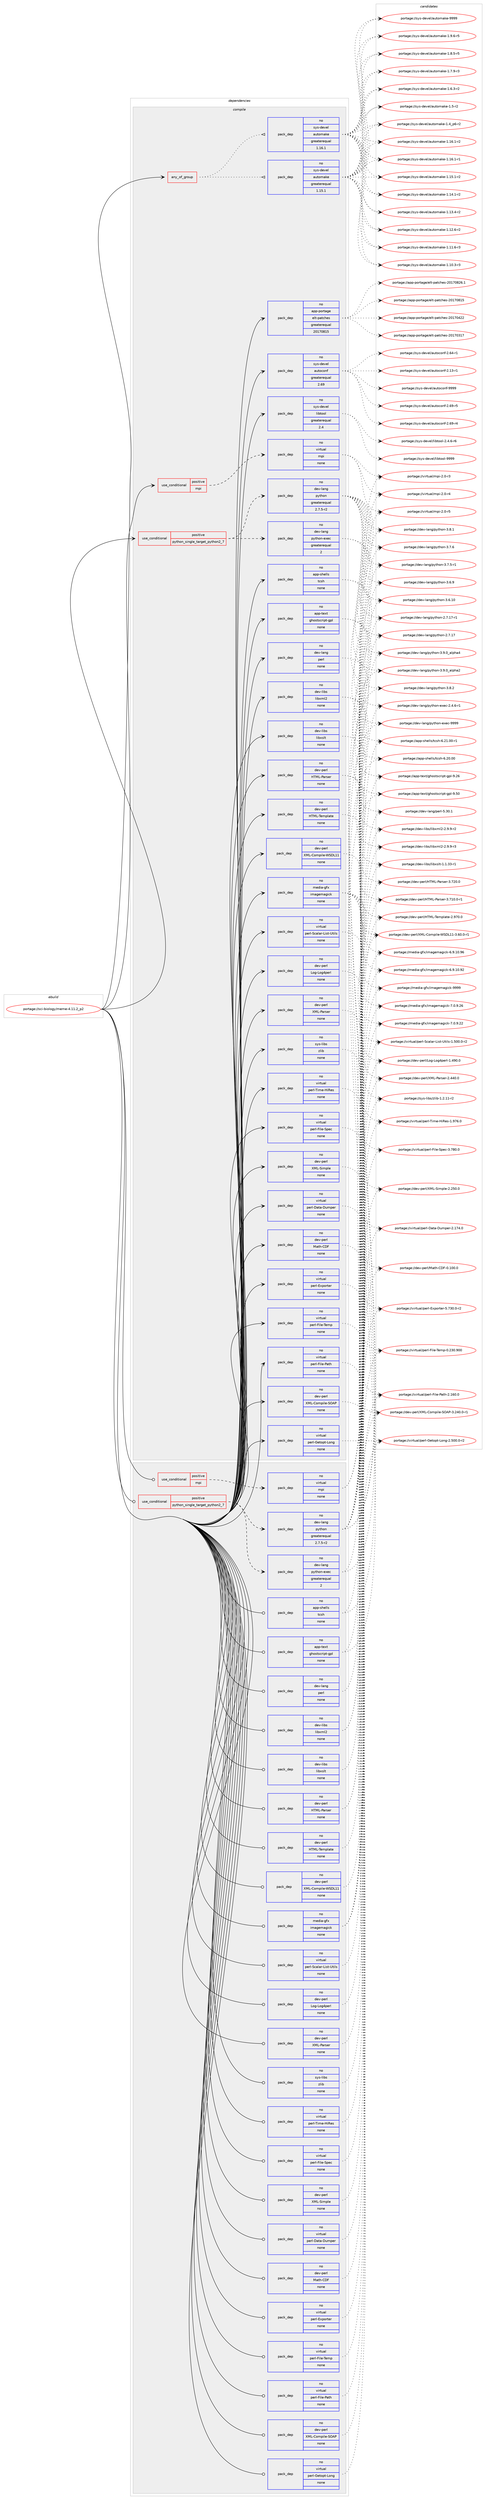 digraph prolog {

# *************
# Graph options
# *************

newrank=true;
concentrate=true;
compound=true;
graph [rankdir=LR,fontname=Helvetica,fontsize=10,ranksep=1.5];#, ranksep=2.5, nodesep=0.2];
edge  [arrowhead=vee];
node  [fontname=Helvetica,fontsize=10];

# **********
# The ebuild
# **********

subgraph cluster_leftcol {
color=gray;
rank=same;
label=<<i>ebuild</i>>;
id [label="portage://sci-biology/meme-4.11.2_p2", color=red, width=4, href="../sci-biology/meme-4.11.2_p2.svg"];
}

# ****************
# The dependencies
# ****************

subgraph cluster_midcol {
color=gray;
label=<<i>dependencies</i>>;
subgraph cluster_compile {
fillcolor="#eeeeee";
style=filled;
label=<<i>compile</i>>;
subgraph any1168 {
dependency56947 [label=<<TABLE BORDER="0" CELLBORDER="1" CELLSPACING="0" CELLPADDING="4"><TR><TD CELLPADDING="10">any_of_group</TD></TR></TABLE>>, shape=none, color=red];subgraph pack44080 {
dependency56948 [label=<<TABLE BORDER="0" CELLBORDER="1" CELLSPACING="0" CELLPADDING="4" WIDTH="220"><TR><TD ROWSPAN="6" CELLPADDING="30">pack_dep</TD></TR><TR><TD WIDTH="110">no</TD></TR><TR><TD>sys-devel</TD></TR><TR><TD>automake</TD></TR><TR><TD>greaterequal</TD></TR><TR><TD>1.16.1</TD></TR></TABLE>>, shape=none, color=blue];
}
dependency56947:e -> dependency56948:w [weight=20,style="dotted",arrowhead="oinv"];
subgraph pack44081 {
dependency56949 [label=<<TABLE BORDER="0" CELLBORDER="1" CELLSPACING="0" CELLPADDING="4" WIDTH="220"><TR><TD ROWSPAN="6" CELLPADDING="30">pack_dep</TD></TR><TR><TD WIDTH="110">no</TD></TR><TR><TD>sys-devel</TD></TR><TR><TD>automake</TD></TR><TR><TD>greaterequal</TD></TR><TR><TD>1.15.1</TD></TR></TABLE>>, shape=none, color=blue];
}
dependency56947:e -> dependency56949:w [weight=20,style="dotted",arrowhead="oinv"];
}
id:e -> dependency56947:w [weight=20,style="solid",arrowhead="vee"];
subgraph cond11644 {
dependency56950 [label=<<TABLE BORDER="0" CELLBORDER="1" CELLSPACING="0" CELLPADDING="4"><TR><TD ROWSPAN="3" CELLPADDING="10">use_conditional</TD></TR><TR><TD>positive</TD></TR><TR><TD>mpi</TD></TR></TABLE>>, shape=none, color=red];
subgraph pack44082 {
dependency56951 [label=<<TABLE BORDER="0" CELLBORDER="1" CELLSPACING="0" CELLPADDING="4" WIDTH="220"><TR><TD ROWSPAN="6" CELLPADDING="30">pack_dep</TD></TR><TR><TD WIDTH="110">no</TD></TR><TR><TD>virtual</TD></TR><TR><TD>mpi</TD></TR><TR><TD>none</TD></TR><TR><TD></TD></TR></TABLE>>, shape=none, color=blue];
}
dependency56950:e -> dependency56951:w [weight=20,style="dashed",arrowhead="vee"];
}
id:e -> dependency56950:w [weight=20,style="solid",arrowhead="vee"];
subgraph cond11645 {
dependency56952 [label=<<TABLE BORDER="0" CELLBORDER="1" CELLSPACING="0" CELLPADDING="4"><TR><TD ROWSPAN="3" CELLPADDING="10">use_conditional</TD></TR><TR><TD>positive</TD></TR><TR><TD>python_single_target_python2_7</TD></TR></TABLE>>, shape=none, color=red];
subgraph pack44083 {
dependency56953 [label=<<TABLE BORDER="0" CELLBORDER="1" CELLSPACING="0" CELLPADDING="4" WIDTH="220"><TR><TD ROWSPAN="6" CELLPADDING="30">pack_dep</TD></TR><TR><TD WIDTH="110">no</TD></TR><TR><TD>dev-lang</TD></TR><TR><TD>python</TD></TR><TR><TD>greaterequal</TD></TR><TR><TD>2.7.5-r2</TD></TR></TABLE>>, shape=none, color=blue];
}
dependency56952:e -> dependency56953:w [weight=20,style="dashed",arrowhead="vee"];
subgraph pack44084 {
dependency56954 [label=<<TABLE BORDER="0" CELLBORDER="1" CELLSPACING="0" CELLPADDING="4" WIDTH="220"><TR><TD ROWSPAN="6" CELLPADDING="30">pack_dep</TD></TR><TR><TD WIDTH="110">no</TD></TR><TR><TD>dev-lang</TD></TR><TR><TD>python-exec</TD></TR><TR><TD>greaterequal</TD></TR><TR><TD>2</TD></TR></TABLE>>, shape=none, color=blue];
}
dependency56952:e -> dependency56954:w [weight=20,style="dashed",arrowhead="vee"];
}
id:e -> dependency56952:w [weight=20,style="solid",arrowhead="vee"];
subgraph pack44085 {
dependency56955 [label=<<TABLE BORDER="0" CELLBORDER="1" CELLSPACING="0" CELLPADDING="4" WIDTH="220"><TR><TD ROWSPAN="6" CELLPADDING="30">pack_dep</TD></TR><TR><TD WIDTH="110">no</TD></TR><TR><TD>app-portage</TD></TR><TR><TD>elt-patches</TD></TR><TR><TD>greaterequal</TD></TR><TR><TD>20170815</TD></TR></TABLE>>, shape=none, color=blue];
}
id:e -> dependency56955:w [weight=20,style="solid",arrowhead="vee"];
subgraph pack44086 {
dependency56956 [label=<<TABLE BORDER="0" CELLBORDER="1" CELLSPACING="0" CELLPADDING="4" WIDTH="220"><TR><TD ROWSPAN="6" CELLPADDING="30">pack_dep</TD></TR><TR><TD WIDTH="110">no</TD></TR><TR><TD>app-shells</TD></TR><TR><TD>tcsh</TD></TR><TR><TD>none</TD></TR><TR><TD></TD></TR></TABLE>>, shape=none, color=blue];
}
id:e -> dependency56956:w [weight=20,style="solid",arrowhead="vee"];
subgraph pack44087 {
dependency56957 [label=<<TABLE BORDER="0" CELLBORDER="1" CELLSPACING="0" CELLPADDING="4" WIDTH="220"><TR><TD ROWSPAN="6" CELLPADDING="30">pack_dep</TD></TR><TR><TD WIDTH="110">no</TD></TR><TR><TD>app-text</TD></TR><TR><TD>ghostscript-gpl</TD></TR><TR><TD>none</TD></TR><TR><TD></TD></TR></TABLE>>, shape=none, color=blue];
}
id:e -> dependency56957:w [weight=20,style="solid",arrowhead="vee"];
subgraph pack44088 {
dependency56958 [label=<<TABLE BORDER="0" CELLBORDER="1" CELLSPACING="0" CELLPADDING="4" WIDTH="220"><TR><TD ROWSPAN="6" CELLPADDING="30">pack_dep</TD></TR><TR><TD WIDTH="110">no</TD></TR><TR><TD>dev-lang</TD></TR><TR><TD>perl</TD></TR><TR><TD>none</TD></TR><TR><TD></TD></TR></TABLE>>, shape=none, color=blue];
}
id:e -> dependency56958:w [weight=20,style="solid",arrowhead="vee"];
subgraph pack44089 {
dependency56959 [label=<<TABLE BORDER="0" CELLBORDER="1" CELLSPACING="0" CELLPADDING="4" WIDTH="220"><TR><TD ROWSPAN="6" CELLPADDING="30">pack_dep</TD></TR><TR><TD WIDTH="110">no</TD></TR><TR><TD>dev-libs</TD></TR><TR><TD>libxml2</TD></TR><TR><TD>none</TD></TR><TR><TD></TD></TR></TABLE>>, shape=none, color=blue];
}
id:e -> dependency56959:w [weight=20,style="solid",arrowhead="vee"];
subgraph pack44090 {
dependency56960 [label=<<TABLE BORDER="0" CELLBORDER="1" CELLSPACING="0" CELLPADDING="4" WIDTH="220"><TR><TD ROWSPAN="6" CELLPADDING="30">pack_dep</TD></TR><TR><TD WIDTH="110">no</TD></TR><TR><TD>dev-libs</TD></TR><TR><TD>libxslt</TD></TR><TR><TD>none</TD></TR><TR><TD></TD></TR></TABLE>>, shape=none, color=blue];
}
id:e -> dependency56960:w [weight=20,style="solid",arrowhead="vee"];
subgraph pack44091 {
dependency56961 [label=<<TABLE BORDER="0" CELLBORDER="1" CELLSPACING="0" CELLPADDING="4" WIDTH="220"><TR><TD ROWSPAN="6" CELLPADDING="30">pack_dep</TD></TR><TR><TD WIDTH="110">no</TD></TR><TR><TD>dev-perl</TD></TR><TR><TD>HTML-Parser</TD></TR><TR><TD>none</TD></TR><TR><TD></TD></TR></TABLE>>, shape=none, color=blue];
}
id:e -> dependency56961:w [weight=20,style="solid",arrowhead="vee"];
subgraph pack44092 {
dependency56962 [label=<<TABLE BORDER="0" CELLBORDER="1" CELLSPACING="0" CELLPADDING="4" WIDTH="220"><TR><TD ROWSPAN="6" CELLPADDING="30">pack_dep</TD></TR><TR><TD WIDTH="110">no</TD></TR><TR><TD>dev-perl</TD></TR><TR><TD>HTML-Template</TD></TR><TR><TD>none</TD></TR><TR><TD></TD></TR></TABLE>>, shape=none, color=blue];
}
id:e -> dependency56962:w [weight=20,style="solid",arrowhead="vee"];
subgraph pack44093 {
dependency56963 [label=<<TABLE BORDER="0" CELLBORDER="1" CELLSPACING="0" CELLPADDING="4" WIDTH="220"><TR><TD ROWSPAN="6" CELLPADDING="30">pack_dep</TD></TR><TR><TD WIDTH="110">no</TD></TR><TR><TD>dev-perl</TD></TR><TR><TD>Log-Log4perl</TD></TR><TR><TD>none</TD></TR><TR><TD></TD></TR></TABLE>>, shape=none, color=blue];
}
id:e -> dependency56963:w [weight=20,style="solid",arrowhead="vee"];
subgraph pack44094 {
dependency56964 [label=<<TABLE BORDER="0" CELLBORDER="1" CELLSPACING="0" CELLPADDING="4" WIDTH="220"><TR><TD ROWSPAN="6" CELLPADDING="30">pack_dep</TD></TR><TR><TD WIDTH="110">no</TD></TR><TR><TD>dev-perl</TD></TR><TR><TD>Math-CDF</TD></TR><TR><TD>none</TD></TR><TR><TD></TD></TR></TABLE>>, shape=none, color=blue];
}
id:e -> dependency56964:w [weight=20,style="solid",arrowhead="vee"];
subgraph pack44095 {
dependency56965 [label=<<TABLE BORDER="0" CELLBORDER="1" CELLSPACING="0" CELLPADDING="4" WIDTH="220"><TR><TD ROWSPAN="6" CELLPADDING="30">pack_dep</TD></TR><TR><TD WIDTH="110">no</TD></TR><TR><TD>dev-perl</TD></TR><TR><TD>XML-Compile-SOAP</TD></TR><TR><TD>none</TD></TR><TR><TD></TD></TR></TABLE>>, shape=none, color=blue];
}
id:e -> dependency56965:w [weight=20,style="solid",arrowhead="vee"];
subgraph pack44096 {
dependency56966 [label=<<TABLE BORDER="0" CELLBORDER="1" CELLSPACING="0" CELLPADDING="4" WIDTH="220"><TR><TD ROWSPAN="6" CELLPADDING="30">pack_dep</TD></TR><TR><TD WIDTH="110">no</TD></TR><TR><TD>dev-perl</TD></TR><TR><TD>XML-Compile-WSDL11</TD></TR><TR><TD>none</TD></TR><TR><TD></TD></TR></TABLE>>, shape=none, color=blue];
}
id:e -> dependency56966:w [weight=20,style="solid",arrowhead="vee"];
subgraph pack44097 {
dependency56967 [label=<<TABLE BORDER="0" CELLBORDER="1" CELLSPACING="0" CELLPADDING="4" WIDTH="220"><TR><TD ROWSPAN="6" CELLPADDING="30">pack_dep</TD></TR><TR><TD WIDTH="110">no</TD></TR><TR><TD>dev-perl</TD></TR><TR><TD>XML-Parser</TD></TR><TR><TD>none</TD></TR><TR><TD></TD></TR></TABLE>>, shape=none, color=blue];
}
id:e -> dependency56967:w [weight=20,style="solid",arrowhead="vee"];
subgraph pack44098 {
dependency56968 [label=<<TABLE BORDER="0" CELLBORDER="1" CELLSPACING="0" CELLPADDING="4" WIDTH="220"><TR><TD ROWSPAN="6" CELLPADDING="30">pack_dep</TD></TR><TR><TD WIDTH="110">no</TD></TR><TR><TD>dev-perl</TD></TR><TR><TD>XML-Simple</TD></TR><TR><TD>none</TD></TR><TR><TD></TD></TR></TABLE>>, shape=none, color=blue];
}
id:e -> dependency56968:w [weight=20,style="solid",arrowhead="vee"];
subgraph pack44099 {
dependency56969 [label=<<TABLE BORDER="0" CELLBORDER="1" CELLSPACING="0" CELLPADDING="4" WIDTH="220"><TR><TD ROWSPAN="6" CELLPADDING="30">pack_dep</TD></TR><TR><TD WIDTH="110">no</TD></TR><TR><TD>media-gfx</TD></TR><TR><TD>imagemagick</TD></TR><TR><TD>none</TD></TR><TR><TD></TD></TR></TABLE>>, shape=none, color=blue];
}
id:e -> dependency56969:w [weight=20,style="solid",arrowhead="vee"];
subgraph pack44100 {
dependency56970 [label=<<TABLE BORDER="0" CELLBORDER="1" CELLSPACING="0" CELLPADDING="4" WIDTH="220"><TR><TD ROWSPAN="6" CELLPADDING="30">pack_dep</TD></TR><TR><TD WIDTH="110">no</TD></TR><TR><TD>sys-devel</TD></TR><TR><TD>autoconf</TD></TR><TR><TD>greaterequal</TD></TR><TR><TD>2.69</TD></TR></TABLE>>, shape=none, color=blue];
}
id:e -> dependency56970:w [weight=20,style="solid",arrowhead="vee"];
subgraph pack44101 {
dependency56971 [label=<<TABLE BORDER="0" CELLBORDER="1" CELLSPACING="0" CELLPADDING="4" WIDTH="220"><TR><TD ROWSPAN="6" CELLPADDING="30">pack_dep</TD></TR><TR><TD WIDTH="110">no</TD></TR><TR><TD>sys-devel</TD></TR><TR><TD>libtool</TD></TR><TR><TD>greaterequal</TD></TR><TR><TD>2.4</TD></TR></TABLE>>, shape=none, color=blue];
}
id:e -> dependency56971:w [weight=20,style="solid",arrowhead="vee"];
subgraph pack44102 {
dependency56972 [label=<<TABLE BORDER="0" CELLBORDER="1" CELLSPACING="0" CELLPADDING="4" WIDTH="220"><TR><TD ROWSPAN="6" CELLPADDING="30">pack_dep</TD></TR><TR><TD WIDTH="110">no</TD></TR><TR><TD>sys-libs</TD></TR><TR><TD>zlib</TD></TR><TR><TD>none</TD></TR><TR><TD></TD></TR></TABLE>>, shape=none, color=blue];
}
id:e -> dependency56972:w [weight=20,style="solid",arrowhead="vee"];
subgraph pack44103 {
dependency56973 [label=<<TABLE BORDER="0" CELLBORDER="1" CELLSPACING="0" CELLPADDING="4" WIDTH="220"><TR><TD ROWSPAN="6" CELLPADDING="30">pack_dep</TD></TR><TR><TD WIDTH="110">no</TD></TR><TR><TD>virtual</TD></TR><TR><TD>perl-Data-Dumper</TD></TR><TR><TD>none</TD></TR><TR><TD></TD></TR></TABLE>>, shape=none, color=blue];
}
id:e -> dependency56973:w [weight=20,style="solid",arrowhead="vee"];
subgraph pack44104 {
dependency56974 [label=<<TABLE BORDER="0" CELLBORDER="1" CELLSPACING="0" CELLPADDING="4" WIDTH="220"><TR><TD ROWSPAN="6" CELLPADDING="30">pack_dep</TD></TR><TR><TD WIDTH="110">no</TD></TR><TR><TD>virtual</TD></TR><TR><TD>perl-Exporter</TD></TR><TR><TD>none</TD></TR><TR><TD></TD></TR></TABLE>>, shape=none, color=blue];
}
id:e -> dependency56974:w [weight=20,style="solid",arrowhead="vee"];
subgraph pack44105 {
dependency56975 [label=<<TABLE BORDER="0" CELLBORDER="1" CELLSPACING="0" CELLPADDING="4" WIDTH="220"><TR><TD ROWSPAN="6" CELLPADDING="30">pack_dep</TD></TR><TR><TD WIDTH="110">no</TD></TR><TR><TD>virtual</TD></TR><TR><TD>perl-File-Path</TD></TR><TR><TD>none</TD></TR><TR><TD></TD></TR></TABLE>>, shape=none, color=blue];
}
id:e -> dependency56975:w [weight=20,style="solid",arrowhead="vee"];
subgraph pack44106 {
dependency56976 [label=<<TABLE BORDER="0" CELLBORDER="1" CELLSPACING="0" CELLPADDING="4" WIDTH="220"><TR><TD ROWSPAN="6" CELLPADDING="30">pack_dep</TD></TR><TR><TD WIDTH="110">no</TD></TR><TR><TD>virtual</TD></TR><TR><TD>perl-File-Spec</TD></TR><TR><TD>none</TD></TR><TR><TD></TD></TR></TABLE>>, shape=none, color=blue];
}
id:e -> dependency56976:w [weight=20,style="solid",arrowhead="vee"];
subgraph pack44107 {
dependency56977 [label=<<TABLE BORDER="0" CELLBORDER="1" CELLSPACING="0" CELLPADDING="4" WIDTH="220"><TR><TD ROWSPAN="6" CELLPADDING="30">pack_dep</TD></TR><TR><TD WIDTH="110">no</TD></TR><TR><TD>virtual</TD></TR><TR><TD>perl-File-Temp</TD></TR><TR><TD>none</TD></TR><TR><TD></TD></TR></TABLE>>, shape=none, color=blue];
}
id:e -> dependency56977:w [weight=20,style="solid",arrowhead="vee"];
subgraph pack44108 {
dependency56978 [label=<<TABLE BORDER="0" CELLBORDER="1" CELLSPACING="0" CELLPADDING="4" WIDTH="220"><TR><TD ROWSPAN="6" CELLPADDING="30">pack_dep</TD></TR><TR><TD WIDTH="110">no</TD></TR><TR><TD>virtual</TD></TR><TR><TD>perl-Getopt-Long</TD></TR><TR><TD>none</TD></TR><TR><TD></TD></TR></TABLE>>, shape=none, color=blue];
}
id:e -> dependency56978:w [weight=20,style="solid",arrowhead="vee"];
subgraph pack44109 {
dependency56979 [label=<<TABLE BORDER="0" CELLBORDER="1" CELLSPACING="0" CELLPADDING="4" WIDTH="220"><TR><TD ROWSPAN="6" CELLPADDING="30">pack_dep</TD></TR><TR><TD WIDTH="110">no</TD></TR><TR><TD>virtual</TD></TR><TR><TD>perl-Scalar-List-Utils</TD></TR><TR><TD>none</TD></TR><TR><TD></TD></TR></TABLE>>, shape=none, color=blue];
}
id:e -> dependency56979:w [weight=20,style="solid",arrowhead="vee"];
subgraph pack44110 {
dependency56980 [label=<<TABLE BORDER="0" CELLBORDER="1" CELLSPACING="0" CELLPADDING="4" WIDTH="220"><TR><TD ROWSPAN="6" CELLPADDING="30">pack_dep</TD></TR><TR><TD WIDTH="110">no</TD></TR><TR><TD>virtual</TD></TR><TR><TD>perl-Time-HiRes</TD></TR><TR><TD>none</TD></TR><TR><TD></TD></TR></TABLE>>, shape=none, color=blue];
}
id:e -> dependency56980:w [weight=20,style="solid",arrowhead="vee"];
}
subgraph cluster_compileandrun {
fillcolor="#eeeeee";
style=filled;
label=<<i>compile and run</i>>;
}
subgraph cluster_run {
fillcolor="#eeeeee";
style=filled;
label=<<i>run</i>>;
subgraph cond11646 {
dependency56981 [label=<<TABLE BORDER="0" CELLBORDER="1" CELLSPACING="0" CELLPADDING="4"><TR><TD ROWSPAN="3" CELLPADDING="10">use_conditional</TD></TR><TR><TD>positive</TD></TR><TR><TD>mpi</TD></TR></TABLE>>, shape=none, color=red];
subgraph pack44111 {
dependency56982 [label=<<TABLE BORDER="0" CELLBORDER="1" CELLSPACING="0" CELLPADDING="4" WIDTH="220"><TR><TD ROWSPAN="6" CELLPADDING="30">pack_dep</TD></TR><TR><TD WIDTH="110">no</TD></TR><TR><TD>virtual</TD></TR><TR><TD>mpi</TD></TR><TR><TD>none</TD></TR><TR><TD></TD></TR></TABLE>>, shape=none, color=blue];
}
dependency56981:e -> dependency56982:w [weight=20,style="dashed",arrowhead="vee"];
}
id:e -> dependency56981:w [weight=20,style="solid",arrowhead="odot"];
subgraph cond11647 {
dependency56983 [label=<<TABLE BORDER="0" CELLBORDER="1" CELLSPACING="0" CELLPADDING="4"><TR><TD ROWSPAN="3" CELLPADDING="10">use_conditional</TD></TR><TR><TD>positive</TD></TR><TR><TD>python_single_target_python2_7</TD></TR></TABLE>>, shape=none, color=red];
subgraph pack44112 {
dependency56984 [label=<<TABLE BORDER="0" CELLBORDER="1" CELLSPACING="0" CELLPADDING="4" WIDTH="220"><TR><TD ROWSPAN="6" CELLPADDING="30">pack_dep</TD></TR><TR><TD WIDTH="110">no</TD></TR><TR><TD>dev-lang</TD></TR><TR><TD>python</TD></TR><TR><TD>greaterequal</TD></TR><TR><TD>2.7.5-r2</TD></TR></TABLE>>, shape=none, color=blue];
}
dependency56983:e -> dependency56984:w [weight=20,style="dashed",arrowhead="vee"];
subgraph pack44113 {
dependency56985 [label=<<TABLE BORDER="0" CELLBORDER="1" CELLSPACING="0" CELLPADDING="4" WIDTH="220"><TR><TD ROWSPAN="6" CELLPADDING="30">pack_dep</TD></TR><TR><TD WIDTH="110">no</TD></TR><TR><TD>dev-lang</TD></TR><TR><TD>python-exec</TD></TR><TR><TD>greaterequal</TD></TR><TR><TD>2</TD></TR></TABLE>>, shape=none, color=blue];
}
dependency56983:e -> dependency56985:w [weight=20,style="dashed",arrowhead="vee"];
}
id:e -> dependency56983:w [weight=20,style="solid",arrowhead="odot"];
subgraph pack44114 {
dependency56986 [label=<<TABLE BORDER="0" CELLBORDER="1" CELLSPACING="0" CELLPADDING="4" WIDTH="220"><TR><TD ROWSPAN="6" CELLPADDING="30">pack_dep</TD></TR><TR><TD WIDTH="110">no</TD></TR><TR><TD>app-shells</TD></TR><TR><TD>tcsh</TD></TR><TR><TD>none</TD></TR><TR><TD></TD></TR></TABLE>>, shape=none, color=blue];
}
id:e -> dependency56986:w [weight=20,style="solid",arrowhead="odot"];
subgraph pack44115 {
dependency56987 [label=<<TABLE BORDER="0" CELLBORDER="1" CELLSPACING="0" CELLPADDING="4" WIDTH="220"><TR><TD ROWSPAN="6" CELLPADDING="30">pack_dep</TD></TR><TR><TD WIDTH="110">no</TD></TR><TR><TD>app-text</TD></TR><TR><TD>ghostscript-gpl</TD></TR><TR><TD>none</TD></TR><TR><TD></TD></TR></TABLE>>, shape=none, color=blue];
}
id:e -> dependency56987:w [weight=20,style="solid",arrowhead="odot"];
subgraph pack44116 {
dependency56988 [label=<<TABLE BORDER="0" CELLBORDER="1" CELLSPACING="0" CELLPADDING="4" WIDTH="220"><TR><TD ROWSPAN="6" CELLPADDING="30">pack_dep</TD></TR><TR><TD WIDTH="110">no</TD></TR><TR><TD>dev-lang</TD></TR><TR><TD>perl</TD></TR><TR><TD>none</TD></TR><TR><TD></TD></TR></TABLE>>, shape=none, color=blue];
}
id:e -> dependency56988:w [weight=20,style="solid",arrowhead="odot"];
subgraph pack44117 {
dependency56989 [label=<<TABLE BORDER="0" CELLBORDER="1" CELLSPACING="0" CELLPADDING="4" WIDTH="220"><TR><TD ROWSPAN="6" CELLPADDING="30">pack_dep</TD></TR><TR><TD WIDTH="110">no</TD></TR><TR><TD>dev-libs</TD></TR><TR><TD>libxml2</TD></TR><TR><TD>none</TD></TR><TR><TD></TD></TR></TABLE>>, shape=none, color=blue];
}
id:e -> dependency56989:w [weight=20,style="solid",arrowhead="odot"];
subgraph pack44118 {
dependency56990 [label=<<TABLE BORDER="0" CELLBORDER="1" CELLSPACING="0" CELLPADDING="4" WIDTH="220"><TR><TD ROWSPAN="6" CELLPADDING="30">pack_dep</TD></TR><TR><TD WIDTH="110">no</TD></TR><TR><TD>dev-libs</TD></TR><TR><TD>libxslt</TD></TR><TR><TD>none</TD></TR><TR><TD></TD></TR></TABLE>>, shape=none, color=blue];
}
id:e -> dependency56990:w [weight=20,style="solid",arrowhead="odot"];
subgraph pack44119 {
dependency56991 [label=<<TABLE BORDER="0" CELLBORDER="1" CELLSPACING="0" CELLPADDING="4" WIDTH="220"><TR><TD ROWSPAN="6" CELLPADDING="30">pack_dep</TD></TR><TR><TD WIDTH="110">no</TD></TR><TR><TD>dev-perl</TD></TR><TR><TD>HTML-Parser</TD></TR><TR><TD>none</TD></TR><TR><TD></TD></TR></TABLE>>, shape=none, color=blue];
}
id:e -> dependency56991:w [weight=20,style="solid",arrowhead="odot"];
subgraph pack44120 {
dependency56992 [label=<<TABLE BORDER="0" CELLBORDER="1" CELLSPACING="0" CELLPADDING="4" WIDTH="220"><TR><TD ROWSPAN="6" CELLPADDING="30">pack_dep</TD></TR><TR><TD WIDTH="110">no</TD></TR><TR><TD>dev-perl</TD></TR><TR><TD>HTML-Template</TD></TR><TR><TD>none</TD></TR><TR><TD></TD></TR></TABLE>>, shape=none, color=blue];
}
id:e -> dependency56992:w [weight=20,style="solid",arrowhead="odot"];
subgraph pack44121 {
dependency56993 [label=<<TABLE BORDER="0" CELLBORDER="1" CELLSPACING="0" CELLPADDING="4" WIDTH="220"><TR><TD ROWSPAN="6" CELLPADDING="30">pack_dep</TD></TR><TR><TD WIDTH="110">no</TD></TR><TR><TD>dev-perl</TD></TR><TR><TD>Log-Log4perl</TD></TR><TR><TD>none</TD></TR><TR><TD></TD></TR></TABLE>>, shape=none, color=blue];
}
id:e -> dependency56993:w [weight=20,style="solid",arrowhead="odot"];
subgraph pack44122 {
dependency56994 [label=<<TABLE BORDER="0" CELLBORDER="1" CELLSPACING="0" CELLPADDING="4" WIDTH="220"><TR><TD ROWSPAN="6" CELLPADDING="30">pack_dep</TD></TR><TR><TD WIDTH="110">no</TD></TR><TR><TD>dev-perl</TD></TR><TR><TD>Math-CDF</TD></TR><TR><TD>none</TD></TR><TR><TD></TD></TR></TABLE>>, shape=none, color=blue];
}
id:e -> dependency56994:w [weight=20,style="solid",arrowhead="odot"];
subgraph pack44123 {
dependency56995 [label=<<TABLE BORDER="0" CELLBORDER="1" CELLSPACING="0" CELLPADDING="4" WIDTH="220"><TR><TD ROWSPAN="6" CELLPADDING="30">pack_dep</TD></TR><TR><TD WIDTH="110">no</TD></TR><TR><TD>dev-perl</TD></TR><TR><TD>XML-Compile-SOAP</TD></TR><TR><TD>none</TD></TR><TR><TD></TD></TR></TABLE>>, shape=none, color=blue];
}
id:e -> dependency56995:w [weight=20,style="solid",arrowhead="odot"];
subgraph pack44124 {
dependency56996 [label=<<TABLE BORDER="0" CELLBORDER="1" CELLSPACING="0" CELLPADDING="4" WIDTH="220"><TR><TD ROWSPAN="6" CELLPADDING="30">pack_dep</TD></TR><TR><TD WIDTH="110">no</TD></TR><TR><TD>dev-perl</TD></TR><TR><TD>XML-Compile-WSDL11</TD></TR><TR><TD>none</TD></TR><TR><TD></TD></TR></TABLE>>, shape=none, color=blue];
}
id:e -> dependency56996:w [weight=20,style="solid",arrowhead="odot"];
subgraph pack44125 {
dependency56997 [label=<<TABLE BORDER="0" CELLBORDER="1" CELLSPACING="0" CELLPADDING="4" WIDTH="220"><TR><TD ROWSPAN="6" CELLPADDING="30">pack_dep</TD></TR><TR><TD WIDTH="110">no</TD></TR><TR><TD>dev-perl</TD></TR><TR><TD>XML-Parser</TD></TR><TR><TD>none</TD></TR><TR><TD></TD></TR></TABLE>>, shape=none, color=blue];
}
id:e -> dependency56997:w [weight=20,style="solid",arrowhead="odot"];
subgraph pack44126 {
dependency56998 [label=<<TABLE BORDER="0" CELLBORDER="1" CELLSPACING="0" CELLPADDING="4" WIDTH="220"><TR><TD ROWSPAN="6" CELLPADDING="30">pack_dep</TD></TR><TR><TD WIDTH="110">no</TD></TR><TR><TD>dev-perl</TD></TR><TR><TD>XML-Simple</TD></TR><TR><TD>none</TD></TR><TR><TD></TD></TR></TABLE>>, shape=none, color=blue];
}
id:e -> dependency56998:w [weight=20,style="solid",arrowhead="odot"];
subgraph pack44127 {
dependency56999 [label=<<TABLE BORDER="0" CELLBORDER="1" CELLSPACING="0" CELLPADDING="4" WIDTH="220"><TR><TD ROWSPAN="6" CELLPADDING="30">pack_dep</TD></TR><TR><TD WIDTH="110">no</TD></TR><TR><TD>media-gfx</TD></TR><TR><TD>imagemagick</TD></TR><TR><TD>none</TD></TR><TR><TD></TD></TR></TABLE>>, shape=none, color=blue];
}
id:e -> dependency56999:w [weight=20,style="solid",arrowhead="odot"];
subgraph pack44128 {
dependency57000 [label=<<TABLE BORDER="0" CELLBORDER="1" CELLSPACING="0" CELLPADDING="4" WIDTH="220"><TR><TD ROWSPAN="6" CELLPADDING="30">pack_dep</TD></TR><TR><TD WIDTH="110">no</TD></TR><TR><TD>sys-libs</TD></TR><TR><TD>zlib</TD></TR><TR><TD>none</TD></TR><TR><TD></TD></TR></TABLE>>, shape=none, color=blue];
}
id:e -> dependency57000:w [weight=20,style="solid",arrowhead="odot"];
subgraph pack44129 {
dependency57001 [label=<<TABLE BORDER="0" CELLBORDER="1" CELLSPACING="0" CELLPADDING="4" WIDTH="220"><TR><TD ROWSPAN="6" CELLPADDING="30">pack_dep</TD></TR><TR><TD WIDTH="110">no</TD></TR><TR><TD>virtual</TD></TR><TR><TD>perl-Data-Dumper</TD></TR><TR><TD>none</TD></TR><TR><TD></TD></TR></TABLE>>, shape=none, color=blue];
}
id:e -> dependency57001:w [weight=20,style="solid",arrowhead="odot"];
subgraph pack44130 {
dependency57002 [label=<<TABLE BORDER="0" CELLBORDER="1" CELLSPACING="0" CELLPADDING="4" WIDTH="220"><TR><TD ROWSPAN="6" CELLPADDING="30">pack_dep</TD></TR><TR><TD WIDTH="110">no</TD></TR><TR><TD>virtual</TD></TR><TR><TD>perl-Exporter</TD></TR><TR><TD>none</TD></TR><TR><TD></TD></TR></TABLE>>, shape=none, color=blue];
}
id:e -> dependency57002:w [weight=20,style="solid",arrowhead="odot"];
subgraph pack44131 {
dependency57003 [label=<<TABLE BORDER="0" CELLBORDER="1" CELLSPACING="0" CELLPADDING="4" WIDTH="220"><TR><TD ROWSPAN="6" CELLPADDING="30">pack_dep</TD></TR><TR><TD WIDTH="110">no</TD></TR><TR><TD>virtual</TD></TR><TR><TD>perl-File-Path</TD></TR><TR><TD>none</TD></TR><TR><TD></TD></TR></TABLE>>, shape=none, color=blue];
}
id:e -> dependency57003:w [weight=20,style="solid",arrowhead="odot"];
subgraph pack44132 {
dependency57004 [label=<<TABLE BORDER="0" CELLBORDER="1" CELLSPACING="0" CELLPADDING="4" WIDTH="220"><TR><TD ROWSPAN="6" CELLPADDING="30">pack_dep</TD></TR><TR><TD WIDTH="110">no</TD></TR><TR><TD>virtual</TD></TR><TR><TD>perl-File-Spec</TD></TR><TR><TD>none</TD></TR><TR><TD></TD></TR></TABLE>>, shape=none, color=blue];
}
id:e -> dependency57004:w [weight=20,style="solid",arrowhead="odot"];
subgraph pack44133 {
dependency57005 [label=<<TABLE BORDER="0" CELLBORDER="1" CELLSPACING="0" CELLPADDING="4" WIDTH="220"><TR><TD ROWSPAN="6" CELLPADDING="30">pack_dep</TD></TR><TR><TD WIDTH="110">no</TD></TR><TR><TD>virtual</TD></TR><TR><TD>perl-File-Temp</TD></TR><TR><TD>none</TD></TR><TR><TD></TD></TR></TABLE>>, shape=none, color=blue];
}
id:e -> dependency57005:w [weight=20,style="solid",arrowhead="odot"];
subgraph pack44134 {
dependency57006 [label=<<TABLE BORDER="0" CELLBORDER="1" CELLSPACING="0" CELLPADDING="4" WIDTH="220"><TR><TD ROWSPAN="6" CELLPADDING="30">pack_dep</TD></TR><TR><TD WIDTH="110">no</TD></TR><TR><TD>virtual</TD></TR><TR><TD>perl-Getopt-Long</TD></TR><TR><TD>none</TD></TR><TR><TD></TD></TR></TABLE>>, shape=none, color=blue];
}
id:e -> dependency57006:w [weight=20,style="solid",arrowhead="odot"];
subgraph pack44135 {
dependency57007 [label=<<TABLE BORDER="0" CELLBORDER="1" CELLSPACING="0" CELLPADDING="4" WIDTH="220"><TR><TD ROWSPAN="6" CELLPADDING="30">pack_dep</TD></TR><TR><TD WIDTH="110">no</TD></TR><TR><TD>virtual</TD></TR><TR><TD>perl-Scalar-List-Utils</TD></TR><TR><TD>none</TD></TR><TR><TD></TD></TR></TABLE>>, shape=none, color=blue];
}
id:e -> dependency57007:w [weight=20,style="solid",arrowhead="odot"];
subgraph pack44136 {
dependency57008 [label=<<TABLE BORDER="0" CELLBORDER="1" CELLSPACING="0" CELLPADDING="4" WIDTH="220"><TR><TD ROWSPAN="6" CELLPADDING="30">pack_dep</TD></TR><TR><TD WIDTH="110">no</TD></TR><TR><TD>virtual</TD></TR><TR><TD>perl-Time-HiRes</TD></TR><TR><TD>none</TD></TR><TR><TD></TD></TR></TABLE>>, shape=none, color=blue];
}
id:e -> dependency57008:w [weight=20,style="solid",arrowhead="odot"];
}
}

# **************
# The candidates
# **************

subgraph cluster_choices {
rank=same;
color=gray;
label=<<i>candidates</i>>;

subgraph choice44080 {
color=black;
nodesep=1;
choice115121115451001011181011084797117116111109971071014557575757 [label="portage://sys-devel/automake-9999", color=red, width=4,href="../sys-devel/automake-9999.svg"];
choice115121115451001011181011084797117116111109971071014549465746544511453 [label="portage://sys-devel/automake-1.9.6-r5", color=red, width=4,href="../sys-devel/automake-1.9.6-r5.svg"];
choice115121115451001011181011084797117116111109971071014549465646534511453 [label="portage://sys-devel/automake-1.8.5-r5", color=red, width=4,href="../sys-devel/automake-1.8.5-r5.svg"];
choice115121115451001011181011084797117116111109971071014549465546574511451 [label="portage://sys-devel/automake-1.7.9-r3", color=red, width=4,href="../sys-devel/automake-1.7.9-r3.svg"];
choice115121115451001011181011084797117116111109971071014549465446514511450 [label="portage://sys-devel/automake-1.6.3-r2", color=red, width=4,href="../sys-devel/automake-1.6.3-r2.svg"];
choice11512111545100101118101108479711711611110997107101454946534511450 [label="portage://sys-devel/automake-1.5-r2", color=red, width=4,href="../sys-devel/automake-1.5-r2.svg"];
choice115121115451001011181011084797117116111109971071014549465295112544511450 [label="portage://sys-devel/automake-1.4_p6-r2", color=red, width=4,href="../sys-devel/automake-1.4_p6-r2.svg"];
choice11512111545100101118101108479711711611110997107101454946495446494511450 [label="portage://sys-devel/automake-1.16.1-r2", color=red, width=4,href="../sys-devel/automake-1.16.1-r2.svg"];
choice11512111545100101118101108479711711611110997107101454946495446494511449 [label="portage://sys-devel/automake-1.16.1-r1", color=red, width=4,href="../sys-devel/automake-1.16.1-r1.svg"];
choice11512111545100101118101108479711711611110997107101454946495346494511450 [label="portage://sys-devel/automake-1.15.1-r2", color=red, width=4,href="../sys-devel/automake-1.15.1-r2.svg"];
choice11512111545100101118101108479711711611110997107101454946495246494511450 [label="portage://sys-devel/automake-1.14.1-r2", color=red, width=4,href="../sys-devel/automake-1.14.1-r2.svg"];
choice11512111545100101118101108479711711611110997107101454946495146524511450 [label="portage://sys-devel/automake-1.13.4-r2", color=red, width=4,href="../sys-devel/automake-1.13.4-r2.svg"];
choice11512111545100101118101108479711711611110997107101454946495046544511450 [label="portage://sys-devel/automake-1.12.6-r2", color=red, width=4,href="../sys-devel/automake-1.12.6-r2.svg"];
choice11512111545100101118101108479711711611110997107101454946494946544511451 [label="portage://sys-devel/automake-1.11.6-r3", color=red, width=4,href="../sys-devel/automake-1.11.6-r3.svg"];
choice11512111545100101118101108479711711611110997107101454946494846514511451 [label="portage://sys-devel/automake-1.10.3-r3", color=red, width=4,href="../sys-devel/automake-1.10.3-r3.svg"];
dependency56948:e -> choice115121115451001011181011084797117116111109971071014557575757:w [style=dotted,weight="100"];
dependency56948:e -> choice115121115451001011181011084797117116111109971071014549465746544511453:w [style=dotted,weight="100"];
dependency56948:e -> choice115121115451001011181011084797117116111109971071014549465646534511453:w [style=dotted,weight="100"];
dependency56948:e -> choice115121115451001011181011084797117116111109971071014549465546574511451:w [style=dotted,weight="100"];
dependency56948:e -> choice115121115451001011181011084797117116111109971071014549465446514511450:w [style=dotted,weight="100"];
dependency56948:e -> choice11512111545100101118101108479711711611110997107101454946534511450:w [style=dotted,weight="100"];
dependency56948:e -> choice115121115451001011181011084797117116111109971071014549465295112544511450:w [style=dotted,weight="100"];
dependency56948:e -> choice11512111545100101118101108479711711611110997107101454946495446494511450:w [style=dotted,weight="100"];
dependency56948:e -> choice11512111545100101118101108479711711611110997107101454946495446494511449:w [style=dotted,weight="100"];
dependency56948:e -> choice11512111545100101118101108479711711611110997107101454946495346494511450:w [style=dotted,weight="100"];
dependency56948:e -> choice11512111545100101118101108479711711611110997107101454946495246494511450:w [style=dotted,weight="100"];
dependency56948:e -> choice11512111545100101118101108479711711611110997107101454946495146524511450:w [style=dotted,weight="100"];
dependency56948:e -> choice11512111545100101118101108479711711611110997107101454946495046544511450:w [style=dotted,weight="100"];
dependency56948:e -> choice11512111545100101118101108479711711611110997107101454946494946544511451:w [style=dotted,weight="100"];
dependency56948:e -> choice11512111545100101118101108479711711611110997107101454946494846514511451:w [style=dotted,weight="100"];
}
subgraph choice44081 {
color=black;
nodesep=1;
choice115121115451001011181011084797117116111109971071014557575757 [label="portage://sys-devel/automake-9999", color=red, width=4,href="../sys-devel/automake-9999.svg"];
choice115121115451001011181011084797117116111109971071014549465746544511453 [label="portage://sys-devel/automake-1.9.6-r5", color=red, width=4,href="../sys-devel/automake-1.9.6-r5.svg"];
choice115121115451001011181011084797117116111109971071014549465646534511453 [label="portage://sys-devel/automake-1.8.5-r5", color=red, width=4,href="../sys-devel/automake-1.8.5-r5.svg"];
choice115121115451001011181011084797117116111109971071014549465546574511451 [label="portage://sys-devel/automake-1.7.9-r3", color=red, width=4,href="../sys-devel/automake-1.7.9-r3.svg"];
choice115121115451001011181011084797117116111109971071014549465446514511450 [label="portage://sys-devel/automake-1.6.3-r2", color=red, width=4,href="../sys-devel/automake-1.6.3-r2.svg"];
choice11512111545100101118101108479711711611110997107101454946534511450 [label="portage://sys-devel/automake-1.5-r2", color=red, width=4,href="../sys-devel/automake-1.5-r2.svg"];
choice115121115451001011181011084797117116111109971071014549465295112544511450 [label="portage://sys-devel/automake-1.4_p6-r2", color=red, width=4,href="../sys-devel/automake-1.4_p6-r2.svg"];
choice11512111545100101118101108479711711611110997107101454946495446494511450 [label="portage://sys-devel/automake-1.16.1-r2", color=red, width=4,href="../sys-devel/automake-1.16.1-r2.svg"];
choice11512111545100101118101108479711711611110997107101454946495446494511449 [label="portage://sys-devel/automake-1.16.1-r1", color=red, width=4,href="../sys-devel/automake-1.16.1-r1.svg"];
choice11512111545100101118101108479711711611110997107101454946495346494511450 [label="portage://sys-devel/automake-1.15.1-r2", color=red, width=4,href="../sys-devel/automake-1.15.1-r2.svg"];
choice11512111545100101118101108479711711611110997107101454946495246494511450 [label="portage://sys-devel/automake-1.14.1-r2", color=red, width=4,href="../sys-devel/automake-1.14.1-r2.svg"];
choice11512111545100101118101108479711711611110997107101454946495146524511450 [label="portage://sys-devel/automake-1.13.4-r2", color=red, width=4,href="../sys-devel/automake-1.13.4-r2.svg"];
choice11512111545100101118101108479711711611110997107101454946495046544511450 [label="portage://sys-devel/automake-1.12.6-r2", color=red, width=4,href="../sys-devel/automake-1.12.6-r2.svg"];
choice11512111545100101118101108479711711611110997107101454946494946544511451 [label="portage://sys-devel/automake-1.11.6-r3", color=red, width=4,href="../sys-devel/automake-1.11.6-r3.svg"];
choice11512111545100101118101108479711711611110997107101454946494846514511451 [label="portage://sys-devel/automake-1.10.3-r3", color=red, width=4,href="../sys-devel/automake-1.10.3-r3.svg"];
dependency56949:e -> choice115121115451001011181011084797117116111109971071014557575757:w [style=dotted,weight="100"];
dependency56949:e -> choice115121115451001011181011084797117116111109971071014549465746544511453:w [style=dotted,weight="100"];
dependency56949:e -> choice115121115451001011181011084797117116111109971071014549465646534511453:w [style=dotted,weight="100"];
dependency56949:e -> choice115121115451001011181011084797117116111109971071014549465546574511451:w [style=dotted,weight="100"];
dependency56949:e -> choice115121115451001011181011084797117116111109971071014549465446514511450:w [style=dotted,weight="100"];
dependency56949:e -> choice11512111545100101118101108479711711611110997107101454946534511450:w [style=dotted,weight="100"];
dependency56949:e -> choice115121115451001011181011084797117116111109971071014549465295112544511450:w [style=dotted,weight="100"];
dependency56949:e -> choice11512111545100101118101108479711711611110997107101454946495446494511450:w [style=dotted,weight="100"];
dependency56949:e -> choice11512111545100101118101108479711711611110997107101454946495446494511449:w [style=dotted,weight="100"];
dependency56949:e -> choice11512111545100101118101108479711711611110997107101454946495346494511450:w [style=dotted,weight="100"];
dependency56949:e -> choice11512111545100101118101108479711711611110997107101454946495246494511450:w [style=dotted,weight="100"];
dependency56949:e -> choice11512111545100101118101108479711711611110997107101454946495146524511450:w [style=dotted,weight="100"];
dependency56949:e -> choice11512111545100101118101108479711711611110997107101454946495046544511450:w [style=dotted,weight="100"];
dependency56949:e -> choice11512111545100101118101108479711711611110997107101454946494946544511451:w [style=dotted,weight="100"];
dependency56949:e -> choice11512111545100101118101108479711711611110997107101454946494846514511451:w [style=dotted,weight="100"];
}
subgraph choice44082 {
color=black;
nodesep=1;
choice1181051141161179710847109112105455046484511453 [label="portage://virtual/mpi-2.0-r5", color=red, width=4,href="../virtual/mpi-2.0-r5.svg"];
choice1181051141161179710847109112105455046484511452 [label="portage://virtual/mpi-2.0-r4", color=red, width=4,href="../virtual/mpi-2.0-r4.svg"];
choice1181051141161179710847109112105455046484511451 [label="portage://virtual/mpi-2.0-r3", color=red, width=4,href="../virtual/mpi-2.0-r3.svg"];
dependency56951:e -> choice1181051141161179710847109112105455046484511453:w [style=dotted,weight="100"];
dependency56951:e -> choice1181051141161179710847109112105455046484511452:w [style=dotted,weight="100"];
dependency56951:e -> choice1181051141161179710847109112105455046484511451:w [style=dotted,weight="100"];
}
subgraph choice44083 {
color=black;
nodesep=1;
choice10010111845108971101034711212111610411111045514657464895971081121049752 [label="portage://dev-lang/python-3.9.0_alpha4", color=red, width=4,href="../dev-lang/python-3.9.0_alpha4.svg"];
choice10010111845108971101034711212111610411111045514657464895971081121049750 [label="portage://dev-lang/python-3.9.0_alpha2", color=red, width=4,href="../dev-lang/python-3.9.0_alpha2.svg"];
choice100101118451089711010347112121116104111110455146564650 [label="portage://dev-lang/python-3.8.2", color=red, width=4,href="../dev-lang/python-3.8.2.svg"];
choice100101118451089711010347112121116104111110455146564649 [label="portage://dev-lang/python-3.8.1", color=red, width=4,href="../dev-lang/python-3.8.1.svg"];
choice100101118451089711010347112121116104111110455146554654 [label="portage://dev-lang/python-3.7.6", color=red, width=4,href="../dev-lang/python-3.7.6.svg"];
choice1001011184510897110103471121211161041111104551465546534511449 [label="portage://dev-lang/python-3.7.5-r1", color=red, width=4,href="../dev-lang/python-3.7.5-r1.svg"];
choice100101118451089711010347112121116104111110455146544657 [label="portage://dev-lang/python-3.6.9", color=red, width=4,href="../dev-lang/python-3.6.9.svg"];
choice10010111845108971101034711212111610411111045514654464948 [label="portage://dev-lang/python-3.6.10", color=red, width=4,href="../dev-lang/python-3.6.10.svg"];
choice100101118451089711010347112121116104111110455046554649554511449 [label="portage://dev-lang/python-2.7.17-r1", color=red, width=4,href="../dev-lang/python-2.7.17-r1.svg"];
choice10010111845108971101034711212111610411111045504655464955 [label="portage://dev-lang/python-2.7.17", color=red, width=4,href="../dev-lang/python-2.7.17.svg"];
dependency56953:e -> choice10010111845108971101034711212111610411111045514657464895971081121049752:w [style=dotted,weight="100"];
dependency56953:e -> choice10010111845108971101034711212111610411111045514657464895971081121049750:w [style=dotted,weight="100"];
dependency56953:e -> choice100101118451089711010347112121116104111110455146564650:w [style=dotted,weight="100"];
dependency56953:e -> choice100101118451089711010347112121116104111110455146564649:w [style=dotted,weight="100"];
dependency56953:e -> choice100101118451089711010347112121116104111110455146554654:w [style=dotted,weight="100"];
dependency56953:e -> choice1001011184510897110103471121211161041111104551465546534511449:w [style=dotted,weight="100"];
dependency56953:e -> choice100101118451089711010347112121116104111110455146544657:w [style=dotted,weight="100"];
dependency56953:e -> choice10010111845108971101034711212111610411111045514654464948:w [style=dotted,weight="100"];
dependency56953:e -> choice100101118451089711010347112121116104111110455046554649554511449:w [style=dotted,weight="100"];
dependency56953:e -> choice10010111845108971101034711212111610411111045504655464955:w [style=dotted,weight="100"];
}
subgraph choice44084 {
color=black;
nodesep=1;
choice10010111845108971101034711212111610411111045101120101994557575757 [label="portage://dev-lang/python-exec-9999", color=red, width=4,href="../dev-lang/python-exec-9999.svg"];
choice10010111845108971101034711212111610411111045101120101994550465246544511449 [label="portage://dev-lang/python-exec-2.4.6-r1", color=red, width=4,href="../dev-lang/python-exec-2.4.6-r1.svg"];
dependency56954:e -> choice10010111845108971101034711212111610411111045101120101994557575757:w [style=dotted,weight="100"];
dependency56954:e -> choice10010111845108971101034711212111610411111045101120101994550465246544511449:w [style=dotted,weight="100"];
}
subgraph choice44085 {
color=black;
nodesep=1;
choice971121124511211111411697103101471011081164511297116991041011154550484955485650544649 [label="portage://app-portage/elt-patches-20170826.1", color=red, width=4,href="../app-portage/elt-patches-20170826.1.svg"];
choice97112112451121111141169710310147101108116451129711699104101115455048495548564953 [label="portage://app-portage/elt-patches-20170815", color=red, width=4,href="../app-portage/elt-patches-20170815.svg"];
choice97112112451121111141169710310147101108116451129711699104101115455048495548525050 [label="portage://app-portage/elt-patches-20170422", color=red, width=4,href="../app-portage/elt-patches-20170422.svg"];
choice97112112451121111141169710310147101108116451129711699104101115455048495548514955 [label="portage://app-portage/elt-patches-20170317", color=red, width=4,href="../app-portage/elt-patches-20170317.svg"];
dependency56955:e -> choice971121124511211111411697103101471011081164511297116991041011154550484955485650544649:w [style=dotted,weight="100"];
dependency56955:e -> choice97112112451121111141169710310147101108116451129711699104101115455048495548564953:w [style=dotted,weight="100"];
dependency56955:e -> choice97112112451121111141169710310147101108116451129711699104101115455048495548525050:w [style=dotted,weight="100"];
dependency56955:e -> choice97112112451121111141169710310147101108116451129711699104101115455048495548514955:w [style=dotted,weight="100"];
}
subgraph choice44086 {
color=black;
nodesep=1;
choice9711211245115104101108108115471169911510445544650494648484511449 [label="portage://app-shells/tcsh-6.21.00-r1", color=red, width=4,href="../app-shells/tcsh-6.21.00-r1.svg"];
choice971121124511510410110810811547116991151044554465048464848 [label="portage://app-shells/tcsh-6.20.00", color=red, width=4,href="../app-shells/tcsh-6.20.00.svg"];
dependency56956:e -> choice9711211245115104101108108115471169911510445544650494648484511449:w [style=dotted,weight="100"];
dependency56956:e -> choice971121124511510410110810811547116991151044554465048464848:w [style=dotted,weight="100"];
}
subgraph choice44087 {
color=black;
nodesep=1;
choice97112112451161011201164710310411111511611599114105112116451031121084557465348 [label="portage://app-text/ghostscript-gpl-9.50", color=red, width=4,href="../app-text/ghostscript-gpl-9.50.svg"];
choice97112112451161011201164710310411111511611599114105112116451031121084557465054 [label="portage://app-text/ghostscript-gpl-9.26", color=red, width=4,href="../app-text/ghostscript-gpl-9.26.svg"];
dependency56957:e -> choice97112112451161011201164710310411111511611599114105112116451031121084557465348:w [style=dotted,weight="100"];
dependency56957:e -> choice97112112451161011201164710310411111511611599114105112116451031121084557465054:w [style=dotted,weight="100"];
}
subgraph choice44088 {
color=black;
nodesep=1;
choice10010111845108971101034711210111410845534651484649 [label="portage://dev-lang/perl-5.30.1", color=red, width=4,href="../dev-lang/perl-5.30.1.svg"];
dependency56958:e -> choice10010111845108971101034711210111410845534651484649:w [style=dotted,weight="100"];
}
subgraph choice44089 {
color=black;
nodesep=1;
choice10010111845108105981154710810598120109108504550465746574511451 [label="portage://dev-libs/libxml2-2.9.9-r3", color=red, width=4,href="../dev-libs/libxml2-2.9.9-r3.svg"];
choice10010111845108105981154710810598120109108504550465746574511450 [label="portage://dev-libs/libxml2-2.9.9-r2", color=red, width=4,href="../dev-libs/libxml2-2.9.9-r2.svg"];
dependency56959:e -> choice10010111845108105981154710810598120109108504550465746574511451:w [style=dotted,weight="100"];
dependency56959:e -> choice10010111845108105981154710810598120109108504550465746574511450:w [style=dotted,weight="100"];
}
subgraph choice44090 {
color=black;
nodesep=1;
choice10010111845108105981154710810598120115108116454946494651514511449 [label="portage://dev-libs/libxslt-1.1.33-r1", color=red, width=4,href="../dev-libs/libxslt-1.1.33-r1.svg"];
dependency56960:e -> choice10010111845108105981154710810598120115108116454946494651514511449:w [style=dotted,weight="100"];
}
subgraph choice44091 {
color=black;
nodesep=1;
choice1001011184511210111410847728477764580971141151011144551465550484648 [label="portage://dev-perl/HTML-Parser-3.720.0", color=red, width=4,href="../dev-perl/HTML-Parser-3.720.0.svg"];
choice10010111845112101114108477284777645809711411510111445514655494846484511449 [label="portage://dev-perl/HTML-Parser-3.710.0-r1", color=red, width=4,href="../dev-perl/HTML-Parser-3.710.0-r1.svg"];
dependency56961:e -> choice1001011184511210111410847728477764580971141151011144551465550484648:w [style=dotted,weight="100"];
dependency56961:e -> choice10010111845112101114108477284777645809711411510111445514655494846484511449:w [style=dotted,weight="100"];
}
subgraph choice44092 {
color=black;
nodesep=1;
choice1001011184511210111410847728477764584101109112108971161014550465755484648 [label="portage://dev-perl/HTML-Template-2.970.0", color=red, width=4,href="../dev-perl/HTML-Template-2.970.0.svg"];
dependency56962:e -> choice1001011184511210111410847728477764584101109112108971161014550465755484648:w [style=dotted,weight="100"];
}
subgraph choice44093 {
color=black;
nodesep=1;
choice1001011184511210111410847761111034576111103521121011141084549465257484648 [label="portage://dev-perl/Log-Log4perl-1.490.0", color=red, width=4,href="../dev-perl/Log-Log4perl-1.490.0.svg"];
dependency56963:e -> choice1001011184511210111410847761111034576111103521121011141084549465257484648:w [style=dotted,weight="100"];
}
subgraph choice44094 {
color=black;
nodesep=1;
choice10010111845112101114108477797116104456768704548464948484648 [label="portage://dev-perl/Math-CDF-0.100.0", color=red, width=4,href="../dev-perl/Math-CDF-0.100.0.svg"];
dependency56964:e -> choice10010111845112101114108477797116104456768704548464948484648:w [style=dotted,weight="100"];
}
subgraph choice44095 {
color=black;
nodesep=1;
choice10010111845112101114108478877764567111109112105108101458379658045514650524846484511449 [label="portage://dev-perl/XML-Compile-SOAP-3.240.0-r1", color=red, width=4,href="../dev-perl/XML-Compile-SOAP-3.240.0-r1.svg"];
dependency56965:e -> choice10010111845112101114108478877764567111109112105108101458379658045514650524846484511449:w [style=dotted,weight="100"];
}
subgraph choice44096 {
color=black;
nodesep=1;
choice1001011184511210111410847887776456711110911210510810145878368764949455146544846484511449 [label="portage://dev-perl/XML-Compile-WSDL11-3.60.0-r1", color=red, width=4,href="../dev-perl/XML-Compile-WSDL11-3.60.0-r1.svg"];
dependency56966:e -> choice1001011184511210111410847887776456711110911210510810145878368764949455146544846484511449:w [style=dotted,weight="100"];
}
subgraph choice44097 {
color=black;
nodesep=1;
choice10010111845112101114108478877764580971141151011144550465252484648 [label="portage://dev-perl/XML-Parser-2.440.0", color=red, width=4,href="../dev-perl/XML-Parser-2.440.0.svg"];
dependency56967:e -> choice10010111845112101114108478877764580971141151011144550465252484648:w [style=dotted,weight="100"];
}
subgraph choice44098 {
color=black;
nodesep=1;
choice100101118451121011141084788777645831051091121081014550465053484648 [label="portage://dev-perl/XML-Simple-2.250.0", color=red, width=4,href="../dev-perl/XML-Simple-2.250.0.svg"];
dependency56968:e -> choice100101118451121011141084788777645831051091121081014550465053484648:w [style=dotted,weight="100"];
}
subgraph choice44099 {
color=black;
nodesep=1;
choice1091011001059745103102120471051099710310110997103105991074557575757 [label="portage://media-gfx/imagemagick-9999", color=red, width=4,href="../media-gfx/imagemagick-9999.svg"];
choice109101100105974510310212047105109971031011099710310599107455546484657465054 [label="portage://media-gfx/imagemagick-7.0.9.26", color=red, width=4,href="../media-gfx/imagemagick-7.0.9.26.svg"];
choice109101100105974510310212047105109971031011099710310599107455546484657465050 [label="portage://media-gfx/imagemagick-7.0.9.22", color=red, width=4,href="../media-gfx/imagemagick-7.0.9.22.svg"];
choice10910110010597451031021204710510997103101109971031059910745544657464948465754 [label="portage://media-gfx/imagemagick-6.9.10.96", color=red, width=4,href="../media-gfx/imagemagick-6.9.10.96.svg"];
choice10910110010597451031021204710510997103101109971031059910745544657464948465750 [label="portage://media-gfx/imagemagick-6.9.10.92", color=red, width=4,href="../media-gfx/imagemagick-6.9.10.92.svg"];
dependency56969:e -> choice1091011001059745103102120471051099710310110997103105991074557575757:w [style=dotted,weight="100"];
dependency56969:e -> choice109101100105974510310212047105109971031011099710310599107455546484657465054:w [style=dotted,weight="100"];
dependency56969:e -> choice109101100105974510310212047105109971031011099710310599107455546484657465050:w [style=dotted,weight="100"];
dependency56969:e -> choice10910110010597451031021204710510997103101109971031059910745544657464948465754:w [style=dotted,weight="100"];
dependency56969:e -> choice10910110010597451031021204710510997103101109971031059910745544657464948465750:w [style=dotted,weight="100"];
}
subgraph choice44100 {
color=black;
nodesep=1;
choice115121115451001011181011084797117116111991111101024557575757 [label="portage://sys-devel/autoconf-9999", color=red, width=4,href="../sys-devel/autoconf-9999.svg"];
choice1151211154510010111810110847971171161119911111010245504654574511453 [label="portage://sys-devel/autoconf-2.69-r5", color=red, width=4,href="../sys-devel/autoconf-2.69-r5.svg"];
choice1151211154510010111810110847971171161119911111010245504654574511452 [label="portage://sys-devel/autoconf-2.69-r4", color=red, width=4,href="../sys-devel/autoconf-2.69-r4.svg"];
choice1151211154510010111810110847971171161119911111010245504654524511449 [label="portage://sys-devel/autoconf-2.64-r1", color=red, width=4,href="../sys-devel/autoconf-2.64-r1.svg"];
choice1151211154510010111810110847971171161119911111010245504649514511449 [label="portage://sys-devel/autoconf-2.13-r1", color=red, width=4,href="../sys-devel/autoconf-2.13-r1.svg"];
dependency56970:e -> choice115121115451001011181011084797117116111991111101024557575757:w [style=dotted,weight="100"];
dependency56970:e -> choice1151211154510010111810110847971171161119911111010245504654574511453:w [style=dotted,weight="100"];
dependency56970:e -> choice1151211154510010111810110847971171161119911111010245504654574511452:w [style=dotted,weight="100"];
dependency56970:e -> choice1151211154510010111810110847971171161119911111010245504654524511449:w [style=dotted,weight="100"];
dependency56970:e -> choice1151211154510010111810110847971171161119911111010245504649514511449:w [style=dotted,weight="100"];
}
subgraph choice44101 {
color=black;
nodesep=1;
choice1151211154510010111810110847108105981161111111084557575757 [label="portage://sys-devel/libtool-9999", color=red, width=4,href="../sys-devel/libtool-9999.svg"];
choice1151211154510010111810110847108105981161111111084550465246544511454 [label="portage://sys-devel/libtool-2.4.6-r6", color=red, width=4,href="../sys-devel/libtool-2.4.6-r6.svg"];
dependency56971:e -> choice1151211154510010111810110847108105981161111111084557575757:w [style=dotted,weight="100"];
dependency56971:e -> choice1151211154510010111810110847108105981161111111084550465246544511454:w [style=dotted,weight="100"];
}
subgraph choice44102 {
color=black;
nodesep=1;
choice11512111545108105981154712210810598454946504649494511450 [label="portage://sys-libs/zlib-1.2.11-r2", color=red, width=4,href="../sys-libs/zlib-1.2.11-r2.svg"];
dependency56972:e -> choice11512111545108105981154712210810598454946504649494511450:w [style=dotted,weight="100"];
}
subgraph choice44103 {
color=black;
nodesep=1;
choice11810511411611797108471121011141084568971169745681171091121011144550464955524648 [label="portage://virtual/perl-Data-Dumper-2.174.0", color=red, width=4,href="../virtual/perl-Data-Dumper-2.174.0.svg"];
dependency56973:e -> choice11810511411611797108471121011141084568971169745681171091121011144550464955524648:w [style=dotted,weight="100"];
}
subgraph choice44104 {
color=black;
nodesep=1;
choice1181051141161179710847112101114108456912011211111411610111445534655514846484511450 [label="portage://virtual/perl-Exporter-5.730.0-r2", color=red, width=4,href="../virtual/perl-Exporter-5.730.0-r2.svg"];
dependency56974:e -> choice1181051141161179710847112101114108456912011211111411610111445534655514846484511450:w [style=dotted,weight="100"];
}
subgraph choice44105 {
color=black;
nodesep=1;
choice118105114116117971084711210111410845701051081014580971161044550464954484648 [label="portage://virtual/perl-File-Path-2.160.0", color=red, width=4,href="../virtual/perl-File-Path-2.160.0.svg"];
dependency56975:e -> choice118105114116117971084711210111410845701051081014580971161044550464954484648:w [style=dotted,weight="100"];
}
subgraph choice44106 {
color=black;
nodesep=1;
choice118105114116117971084711210111410845701051081014583112101994551465556484648 [label="portage://virtual/perl-File-Spec-3.780.0", color=red, width=4,href="../virtual/perl-File-Spec-3.780.0.svg"];
dependency56976:e -> choice118105114116117971084711210111410845701051081014583112101994551465556484648:w [style=dotted,weight="100"];
}
subgraph choice44107 {
color=black;
nodesep=1;
choice11810511411611797108471121011141084570105108101458410110911245484650514846574848 [label="portage://virtual/perl-File-Temp-0.230.900", color=red, width=4,href="../virtual/perl-File-Temp-0.230.900.svg"];
dependency56977:e -> choice11810511411611797108471121011141084570105108101458410110911245484650514846574848:w [style=dotted,weight="100"];
}
subgraph choice44108 {
color=black;
nodesep=1;
choice11810511411611797108471121011141084571101116111112116457611111010345504653484846484511450 [label="portage://virtual/perl-Getopt-Long-2.500.0-r2", color=red, width=4,href="../virtual/perl-Getopt-Long-2.500.0-r2.svg"];
dependency56978:e -> choice11810511411611797108471121011141084571101116111112116457611111010345504653484846484511450:w [style=dotted,weight="100"];
}
subgraph choice44109 {
color=black;
nodesep=1;
choice118105114116117971084711210111410845839997108971144576105115116458511610510811545494653484846484511450 [label="portage://virtual/perl-Scalar-List-Utils-1.500.0-r2", color=red, width=4,href="../virtual/perl-Scalar-List-Utils-1.500.0-r2.svg"];
dependency56979:e -> choice118105114116117971084711210111410845839997108971144576105115116458511610510811545494653484846484511450:w [style=dotted,weight="100"];
}
subgraph choice44110 {
color=black;
nodesep=1;
choice118105114116117971084711210111410845841051091014572105821011154549465755544648 [label="portage://virtual/perl-Time-HiRes-1.976.0", color=red, width=4,href="../virtual/perl-Time-HiRes-1.976.0.svg"];
dependency56980:e -> choice118105114116117971084711210111410845841051091014572105821011154549465755544648:w [style=dotted,weight="100"];
}
subgraph choice44111 {
color=black;
nodesep=1;
choice1181051141161179710847109112105455046484511453 [label="portage://virtual/mpi-2.0-r5", color=red, width=4,href="../virtual/mpi-2.0-r5.svg"];
choice1181051141161179710847109112105455046484511452 [label="portage://virtual/mpi-2.0-r4", color=red, width=4,href="../virtual/mpi-2.0-r4.svg"];
choice1181051141161179710847109112105455046484511451 [label="portage://virtual/mpi-2.0-r3", color=red, width=4,href="../virtual/mpi-2.0-r3.svg"];
dependency56982:e -> choice1181051141161179710847109112105455046484511453:w [style=dotted,weight="100"];
dependency56982:e -> choice1181051141161179710847109112105455046484511452:w [style=dotted,weight="100"];
dependency56982:e -> choice1181051141161179710847109112105455046484511451:w [style=dotted,weight="100"];
}
subgraph choice44112 {
color=black;
nodesep=1;
choice10010111845108971101034711212111610411111045514657464895971081121049752 [label="portage://dev-lang/python-3.9.0_alpha4", color=red, width=4,href="../dev-lang/python-3.9.0_alpha4.svg"];
choice10010111845108971101034711212111610411111045514657464895971081121049750 [label="portage://dev-lang/python-3.9.0_alpha2", color=red, width=4,href="../dev-lang/python-3.9.0_alpha2.svg"];
choice100101118451089711010347112121116104111110455146564650 [label="portage://dev-lang/python-3.8.2", color=red, width=4,href="../dev-lang/python-3.8.2.svg"];
choice100101118451089711010347112121116104111110455146564649 [label="portage://dev-lang/python-3.8.1", color=red, width=4,href="../dev-lang/python-3.8.1.svg"];
choice100101118451089711010347112121116104111110455146554654 [label="portage://dev-lang/python-3.7.6", color=red, width=4,href="../dev-lang/python-3.7.6.svg"];
choice1001011184510897110103471121211161041111104551465546534511449 [label="portage://dev-lang/python-3.7.5-r1", color=red, width=4,href="../dev-lang/python-3.7.5-r1.svg"];
choice100101118451089711010347112121116104111110455146544657 [label="portage://dev-lang/python-3.6.9", color=red, width=4,href="../dev-lang/python-3.6.9.svg"];
choice10010111845108971101034711212111610411111045514654464948 [label="portage://dev-lang/python-3.6.10", color=red, width=4,href="../dev-lang/python-3.6.10.svg"];
choice100101118451089711010347112121116104111110455046554649554511449 [label="portage://dev-lang/python-2.7.17-r1", color=red, width=4,href="../dev-lang/python-2.7.17-r1.svg"];
choice10010111845108971101034711212111610411111045504655464955 [label="portage://dev-lang/python-2.7.17", color=red, width=4,href="../dev-lang/python-2.7.17.svg"];
dependency56984:e -> choice10010111845108971101034711212111610411111045514657464895971081121049752:w [style=dotted,weight="100"];
dependency56984:e -> choice10010111845108971101034711212111610411111045514657464895971081121049750:w [style=dotted,weight="100"];
dependency56984:e -> choice100101118451089711010347112121116104111110455146564650:w [style=dotted,weight="100"];
dependency56984:e -> choice100101118451089711010347112121116104111110455146564649:w [style=dotted,weight="100"];
dependency56984:e -> choice100101118451089711010347112121116104111110455146554654:w [style=dotted,weight="100"];
dependency56984:e -> choice1001011184510897110103471121211161041111104551465546534511449:w [style=dotted,weight="100"];
dependency56984:e -> choice100101118451089711010347112121116104111110455146544657:w [style=dotted,weight="100"];
dependency56984:e -> choice10010111845108971101034711212111610411111045514654464948:w [style=dotted,weight="100"];
dependency56984:e -> choice100101118451089711010347112121116104111110455046554649554511449:w [style=dotted,weight="100"];
dependency56984:e -> choice10010111845108971101034711212111610411111045504655464955:w [style=dotted,weight="100"];
}
subgraph choice44113 {
color=black;
nodesep=1;
choice10010111845108971101034711212111610411111045101120101994557575757 [label="portage://dev-lang/python-exec-9999", color=red, width=4,href="../dev-lang/python-exec-9999.svg"];
choice10010111845108971101034711212111610411111045101120101994550465246544511449 [label="portage://dev-lang/python-exec-2.4.6-r1", color=red, width=4,href="../dev-lang/python-exec-2.4.6-r1.svg"];
dependency56985:e -> choice10010111845108971101034711212111610411111045101120101994557575757:w [style=dotted,weight="100"];
dependency56985:e -> choice10010111845108971101034711212111610411111045101120101994550465246544511449:w [style=dotted,weight="100"];
}
subgraph choice44114 {
color=black;
nodesep=1;
choice9711211245115104101108108115471169911510445544650494648484511449 [label="portage://app-shells/tcsh-6.21.00-r1", color=red, width=4,href="../app-shells/tcsh-6.21.00-r1.svg"];
choice971121124511510410110810811547116991151044554465048464848 [label="portage://app-shells/tcsh-6.20.00", color=red, width=4,href="../app-shells/tcsh-6.20.00.svg"];
dependency56986:e -> choice9711211245115104101108108115471169911510445544650494648484511449:w [style=dotted,weight="100"];
dependency56986:e -> choice971121124511510410110810811547116991151044554465048464848:w [style=dotted,weight="100"];
}
subgraph choice44115 {
color=black;
nodesep=1;
choice97112112451161011201164710310411111511611599114105112116451031121084557465348 [label="portage://app-text/ghostscript-gpl-9.50", color=red, width=4,href="../app-text/ghostscript-gpl-9.50.svg"];
choice97112112451161011201164710310411111511611599114105112116451031121084557465054 [label="portage://app-text/ghostscript-gpl-9.26", color=red, width=4,href="../app-text/ghostscript-gpl-9.26.svg"];
dependency56987:e -> choice97112112451161011201164710310411111511611599114105112116451031121084557465348:w [style=dotted,weight="100"];
dependency56987:e -> choice97112112451161011201164710310411111511611599114105112116451031121084557465054:w [style=dotted,weight="100"];
}
subgraph choice44116 {
color=black;
nodesep=1;
choice10010111845108971101034711210111410845534651484649 [label="portage://dev-lang/perl-5.30.1", color=red, width=4,href="../dev-lang/perl-5.30.1.svg"];
dependency56988:e -> choice10010111845108971101034711210111410845534651484649:w [style=dotted,weight="100"];
}
subgraph choice44117 {
color=black;
nodesep=1;
choice10010111845108105981154710810598120109108504550465746574511451 [label="portage://dev-libs/libxml2-2.9.9-r3", color=red, width=4,href="../dev-libs/libxml2-2.9.9-r3.svg"];
choice10010111845108105981154710810598120109108504550465746574511450 [label="portage://dev-libs/libxml2-2.9.9-r2", color=red, width=4,href="../dev-libs/libxml2-2.9.9-r2.svg"];
dependency56989:e -> choice10010111845108105981154710810598120109108504550465746574511451:w [style=dotted,weight="100"];
dependency56989:e -> choice10010111845108105981154710810598120109108504550465746574511450:w [style=dotted,weight="100"];
}
subgraph choice44118 {
color=black;
nodesep=1;
choice10010111845108105981154710810598120115108116454946494651514511449 [label="portage://dev-libs/libxslt-1.1.33-r1", color=red, width=4,href="../dev-libs/libxslt-1.1.33-r1.svg"];
dependency56990:e -> choice10010111845108105981154710810598120115108116454946494651514511449:w [style=dotted,weight="100"];
}
subgraph choice44119 {
color=black;
nodesep=1;
choice1001011184511210111410847728477764580971141151011144551465550484648 [label="portage://dev-perl/HTML-Parser-3.720.0", color=red, width=4,href="../dev-perl/HTML-Parser-3.720.0.svg"];
choice10010111845112101114108477284777645809711411510111445514655494846484511449 [label="portage://dev-perl/HTML-Parser-3.710.0-r1", color=red, width=4,href="../dev-perl/HTML-Parser-3.710.0-r1.svg"];
dependency56991:e -> choice1001011184511210111410847728477764580971141151011144551465550484648:w [style=dotted,weight="100"];
dependency56991:e -> choice10010111845112101114108477284777645809711411510111445514655494846484511449:w [style=dotted,weight="100"];
}
subgraph choice44120 {
color=black;
nodesep=1;
choice1001011184511210111410847728477764584101109112108971161014550465755484648 [label="portage://dev-perl/HTML-Template-2.970.0", color=red, width=4,href="../dev-perl/HTML-Template-2.970.0.svg"];
dependency56992:e -> choice1001011184511210111410847728477764584101109112108971161014550465755484648:w [style=dotted,weight="100"];
}
subgraph choice44121 {
color=black;
nodesep=1;
choice1001011184511210111410847761111034576111103521121011141084549465257484648 [label="portage://dev-perl/Log-Log4perl-1.490.0", color=red, width=4,href="../dev-perl/Log-Log4perl-1.490.0.svg"];
dependency56993:e -> choice1001011184511210111410847761111034576111103521121011141084549465257484648:w [style=dotted,weight="100"];
}
subgraph choice44122 {
color=black;
nodesep=1;
choice10010111845112101114108477797116104456768704548464948484648 [label="portage://dev-perl/Math-CDF-0.100.0", color=red, width=4,href="../dev-perl/Math-CDF-0.100.0.svg"];
dependency56994:e -> choice10010111845112101114108477797116104456768704548464948484648:w [style=dotted,weight="100"];
}
subgraph choice44123 {
color=black;
nodesep=1;
choice10010111845112101114108478877764567111109112105108101458379658045514650524846484511449 [label="portage://dev-perl/XML-Compile-SOAP-3.240.0-r1", color=red, width=4,href="../dev-perl/XML-Compile-SOAP-3.240.0-r1.svg"];
dependency56995:e -> choice10010111845112101114108478877764567111109112105108101458379658045514650524846484511449:w [style=dotted,weight="100"];
}
subgraph choice44124 {
color=black;
nodesep=1;
choice1001011184511210111410847887776456711110911210510810145878368764949455146544846484511449 [label="portage://dev-perl/XML-Compile-WSDL11-3.60.0-r1", color=red, width=4,href="../dev-perl/XML-Compile-WSDL11-3.60.0-r1.svg"];
dependency56996:e -> choice1001011184511210111410847887776456711110911210510810145878368764949455146544846484511449:w [style=dotted,weight="100"];
}
subgraph choice44125 {
color=black;
nodesep=1;
choice10010111845112101114108478877764580971141151011144550465252484648 [label="portage://dev-perl/XML-Parser-2.440.0", color=red, width=4,href="../dev-perl/XML-Parser-2.440.0.svg"];
dependency56997:e -> choice10010111845112101114108478877764580971141151011144550465252484648:w [style=dotted,weight="100"];
}
subgraph choice44126 {
color=black;
nodesep=1;
choice100101118451121011141084788777645831051091121081014550465053484648 [label="portage://dev-perl/XML-Simple-2.250.0", color=red, width=4,href="../dev-perl/XML-Simple-2.250.0.svg"];
dependency56998:e -> choice100101118451121011141084788777645831051091121081014550465053484648:w [style=dotted,weight="100"];
}
subgraph choice44127 {
color=black;
nodesep=1;
choice1091011001059745103102120471051099710310110997103105991074557575757 [label="portage://media-gfx/imagemagick-9999", color=red, width=4,href="../media-gfx/imagemagick-9999.svg"];
choice109101100105974510310212047105109971031011099710310599107455546484657465054 [label="portage://media-gfx/imagemagick-7.0.9.26", color=red, width=4,href="../media-gfx/imagemagick-7.0.9.26.svg"];
choice109101100105974510310212047105109971031011099710310599107455546484657465050 [label="portage://media-gfx/imagemagick-7.0.9.22", color=red, width=4,href="../media-gfx/imagemagick-7.0.9.22.svg"];
choice10910110010597451031021204710510997103101109971031059910745544657464948465754 [label="portage://media-gfx/imagemagick-6.9.10.96", color=red, width=4,href="../media-gfx/imagemagick-6.9.10.96.svg"];
choice10910110010597451031021204710510997103101109971031059910745544657464948465750 [label="portage://media-gfx/imagemagick-6.9.10.92", color=red, width=4,href="../media-gfx/imagemagick-6.9.10.92.svg"];
dependency56999:e -> choice1091011001059745103102120471051099710310110997103105991074557575757:w [style=dotted,weight="100"];
dependency56999:e -> choice109101100105974510310212047105109971031011099710310599107455546484657465054:w [style=dotted,weight="100"];
dependency56999:e -> choice109101100105974510310212047105109971031011099710310599107455546484657465050:w [style=dotted,weight="100"];
dependency56999:e -> choice10910110010597451031021204710510997103101109971031059910745544657464948465754:w [style=dotted,weight="100"];
dependency56999:e -> choice10910110010597451031021204710510997103101109971031059910745544657464948465750:w [style=dotted,weight="100"];
}
subgraph choice44128 {
color=black;
nodesep=1;
choice11512111545108105981154712210810598454946504649494511450 [label="portage://sys-libs/zlib-1.2.11-r2", color=red, width=4,href="../sys-libs/zlib-1.2.11-r2.svg"];
dependency57000:e -> choice11512111545108105981154712210810598454946504649494511450:w [style=dotted,weight="100"];
}
subgraph choice44129 {
color=black;
nodesep=1;
choice11810511411611797108471121011141084568971169745681171091121011144550464955524648 [label="portage://virtual/perl-Data-Dumper-2.174.0", color=red, width=4,href="../virtual/perl-Data-Dumper-2.174.0.svg"];
dependency57001:e -> choice11810511411611797108471121011141084568971169745681171091121011144550464955524648:w [style=dotted,weight="100"];
}
subgraph choice44130 {
color=black;
nodesep=1;
choice1181051141161179710847112101114108456912011211111411610111445534655514846484511450 [label="portage://virtual/perl-Exporter-5.730.0-r2", color=red, width=4,href="../virtual/perl-Exporter-5.730.0-r2.svg"];
dependency57002:e -> choice1181051141161179710847112101114108456912011211111411610111445534655514846484511450:w [style=dotted,weight="100"];
}
subgraph choice44131 {
color=black;
nodesep=1;
choice118105114116117971084711210111410845701051081014580971161044550464954484648 [label="portage://virtual/perl-File-Path-2.160.0", color=red, width=4,href="../virtual/perl-File-Path-2.160.0.svg"];
dependency57003:e -> choice118105114116117971084711210111410845701051081014580971161044550464954484648:w [style=dotted,weight="100"];
}
subgraph choice44132 {
color=black;
nodesep=1;
choice118105114116117971084711210111410845701051081014583112101994551465556484648 [label="portage://virtual/perl-File-Spec-3.780.0", color=red, width=4,href="../virtual/perl-File-Spec-3.780.0.svg"];
dependency57004:e -> choice118105114116117971084711210111410845701051081014583112101994551465556484648:w [style=dotted,weight="100"];
}
subgraph choice44133 {
color=black;
nodesep=1;
choice11810511411611797108471121011141084570105108101458410110911245484650514846574848 [label="portage://virtual/perl-File-Temp-0.230.900", color=red, width=4,href="../virtual/perl-File-Temp-0.230.900.svg"];
dependency57005:e -> choice11810511411611797108471121011141084570105108101458410110911245484650514846574848:w [style=dotted,weight="100"];
}
subgraph choice44134 {
color=black;
nodesep=1;
choice11810511411611797108471121011141084571101116111112116457611111010345504653484846484511450 [label="portage://virtual/perl-Getopt-Long-2.500.0-r2", color=red, width=4,href="../virtual/perl-Getopt-Long-2.500.0-r2.svg"];
dependency57006:e -> choice11810511411611797108471121011141084571101116111112116457611111010345504653484846484511450:w [style=dotted,weight="100"];
}
subgraph choice44135 {
color=black;
nodesep=1;
choice118105114116117971084711210111410845839997108971144576105115116458511610510811545494653484846484511450 [label="portage://virtual/perl-Scalar-List-Utils-1.500.0-r2", color=red, width=4,href="../virtual/perl-Scalar-List-Utils-1.500.0-r2.svg"];
dependency57007:e -> choice118105114116117971084711210111410845839997108971144576105115116458511610510811545494653484846484511450:w [style=dotted,weight="100"];
}
subgraph choice44136 {
color=black;
nodesep=1;
choice118105114116117971084711210111410845841051091014572105821011154549465755544648 [label="portage://virtual/perl-Time-HiRes-1.976.0", color=red, width=4,href="../virtual/perl-Time-HiRes-1.976.0.svg"];
dependency57008:e -> choice118105114116117971084711210111410845841051091014572105821011154549465755544648:w [style=dotted,weight="100"];
}
}

}

